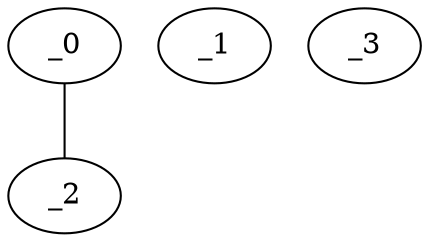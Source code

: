 graph EP1_0144 {
	_0	 [x="2.04274",
		y="3.11421"];
	_2	 [x="0.906533",
		y="2.12237"];
	_0 -- _2;
	_1	 [x="2.35004",
		y="1.27279"];
	_3	 [x="0.662365",
		y="2.32164"];
}
